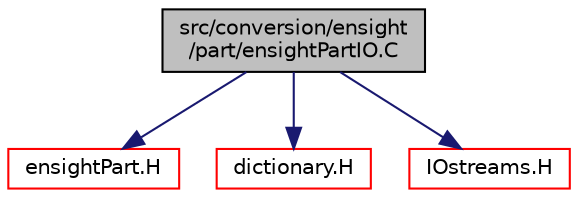 digraph "src/conversion/ensight/part/ensightPartIO.C"
{
  bgcolor="transparent";
  edge [fontname="Helvetica",fontsize="10",labelfontname="Helvetica",labelfontsize="10"];
  node [fontname="Helvetica",fontsize="10",shape=record];
  Node0 [label="src/conversion/ensight\l/part/ensightPartIO.C",height=0.2,width=0.4,color="black", fillcolor="grey75", style="filled", fontcolor="black"];
  Node0 -> Node1 [color="midnightblue",fontsize="10",style="solid",fontname="Helvetica"];
  Node1 [label="ensightPart.H",height=0.2,width=0.4,color="red",URL="$a00152.html"];
  Node0 -> Node222 [color="midnightblue",fontsize="10",style="solid",fontname="Helvetica"];
  Node222 [label="dictionary.H",height=0.2,width=0.4,color="red",URL="$a09506.html"];
  Node0 -> Node162 [color="midnightblue",fontsize="10",style="solid",fontname="Helvetica"];
  Node162 [label="IOstreams.H",height=0.2,width=0.4,color="red",URL="$a09830.html",tooltip="Useful combination of include files which define Sin, Sout and Serr and the use of IO streams general..."];
}
